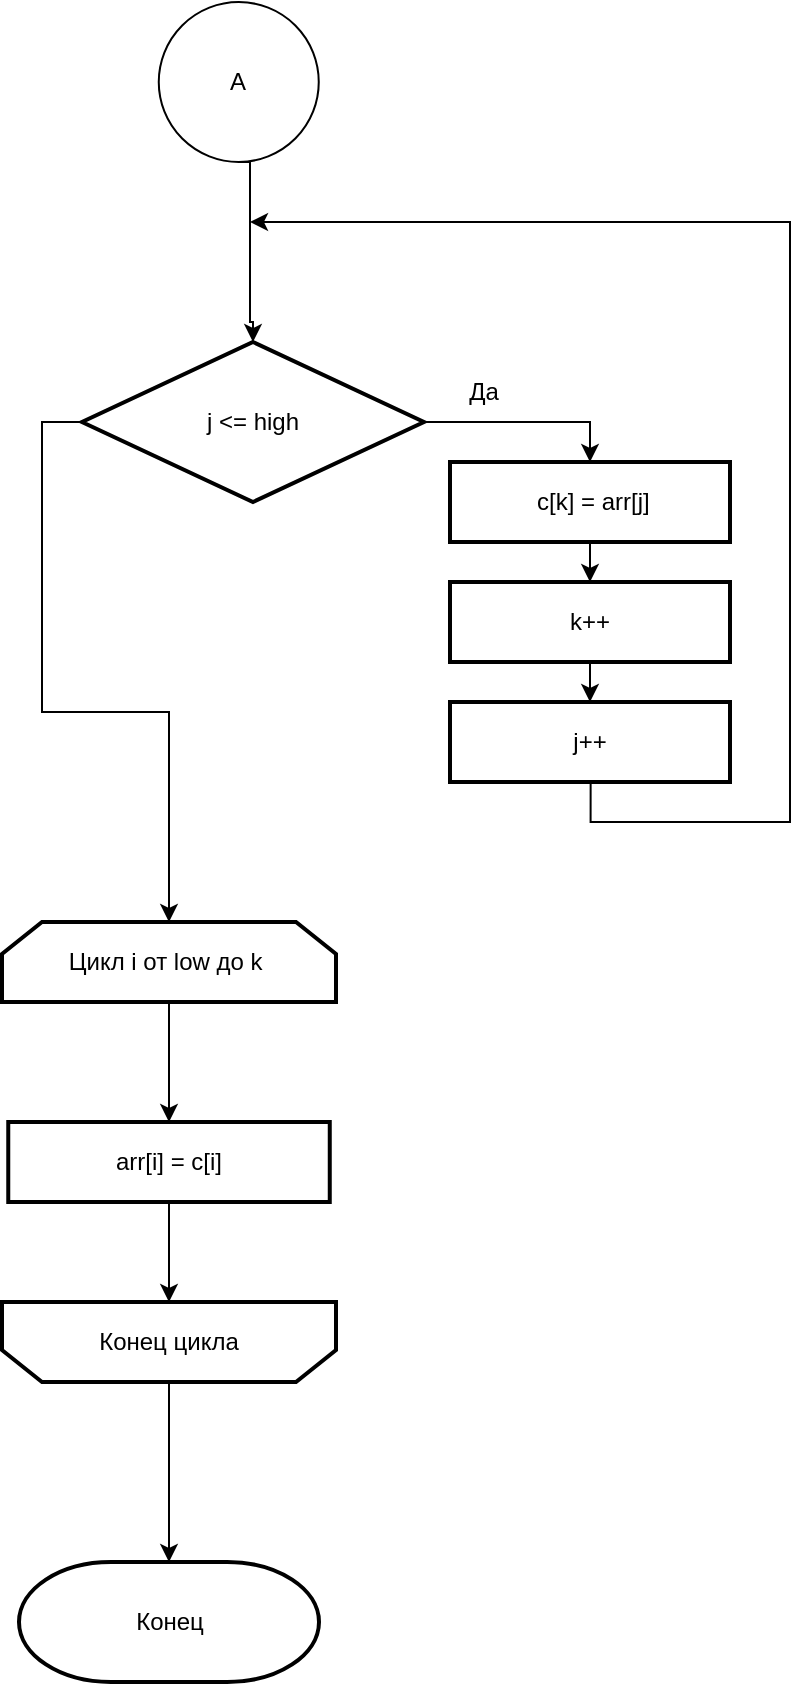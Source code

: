 <mxfile version="20.4.0" type="device"><diagram id="CroADXsflz0Dek6ICbFJ" name="Страница 1"><mxGraphModel dx="1178" dy="-371" grid="1" gridSize="10" guides="1" tooltips="1" connect="1" arrows="1" fold="1" page="1" pageScale="1" pageWidth="827" pageHeight="1169" math="0" shadow="0"><root><mxCell id="0"/><mxCell id="1" parent="0"/><mxCell id="KFmwpznLglKFW0TgKIBv-3" value="Конец" style="strokeWidth=2;html=1;shape=mxgraph.flowchart.terminator;whiteSpace=wrap;" parent="1" vertex="1"><mxGeometry x="314.5" y="1980" width="150" height="60" as="geometry"/></mxCell><mxCell id="KFmwpznLglKFW0TgKIBv-51" style="edgeStyle=orthogonalEdgeStyle;rounded=0;orthogonalLoop=1;jettySize=auto;html=1;exitX=0.5;exitY=1;exitDx=0;exitDy=0;entryX=0.5;entryY=0;entryDx=0;entryDy=0;" parent="1" source="KFmwpznLglKFW0TgKIBv-6" target="KFmwpznLglKFW0TgKIBv-50" edge="1"><mxGeometry relative="1" as="geometry"/></mxCell><mxCell id="KFmwpznLglKFW0TgKIBv-6" value="Цикл i от low до k&amp;nbsp;" style="shape=loopLimit;whiteSpace=wrap;html=1;strokeWidth=2;direction=east;" parent="1" vertex="1"><mxGeometry x="306" y="1660" width="167" height="40" as="geometry"/></mxCell><mxCell id="KFmwpznLglKFW0TgKIBv-31" style="edgeStyle=orthogonalEdgeStyle;rounded=0;orthogonalLoop=1;jettySize=auto;html=1;exitX=0.5;exitY=0;exitDx=0;exitDy=0;entryX=0.5;entryY=0;entryDx=0;entryDy=0;entryPerimeter=0;" parent="1" source="KFmwpznLglKFW0TgKIBv-7" target="KFmwpznLglKFW0TgKIBv-3" edge="1"><mxGeometry relative="1" as="geometry"/></mxCell><mxCell id="KFmwpznLglKFW0TgKIBv-7" value="Конец цикла" style="shape=loopLimit;whiteSpace=wrap;html=1;strokeWidth=2;direction=west;" parent="1" vertex="1"><mxGeometry x="306" y="1850" width="167" height="40" as="geometry"/></mxCell><mxCell id="KFmwpznLglKFW0TgKIBv-25" style="edgeStyle=orthogonalEdgeStyle;rounded=0;orthogonalLoop=1;jettySize=auto;html=1;exitX=1;exitY=0.5;exitDx=0;exitDy=0;entryX=0.5;entryY=0;entryDx=0;entryDy=0;" parent="1" source="KFmwpznLglKFW0TgKIBv-16" target="wpfBtWxRIuTJixy7whRv-2" edge="1"><mxGeometry relative="1" as="geometry"><mxPoint x="600.32" y="1460" as="targetPoint"/></mxGeometry></mxCell><mxCell id="KFmwpznLglKFW0TgKIBv-30" style="edgeStyle=orthogonalEdgeStyle;rounded=0;orthogonalLoop=1;jettySize=auto;html=1;exitX=0;exitY=0.5;exitDx=0;exitDy=0;entryX=0.5;entryY=0;entryDx=0;entryDy=0;" parent="1" source="KFmwpznLglKFW0TgKIBv-16" target="KFmwpznLglKFW0TgKIBv-6" edge="1"><mxGeometry relative="1" as="geometry"/></mxCell><mxCell id="KFmwpznLglKFW0TgKIBv-16" value="j &amp;lt;= high" style="rhombus;whiteSpace=wrap;html=1;strokeWidth=2;" parent="1" vertex="1"><mxGeometry x="345.99" y="1370" width="171" height="80" as="geometry"/></mxCell><mxCell id="KFmwpznLglKFW0TgKIBv-29" style="edgeStyle=orthogonalEdgeStyle;rounded=0;orthogonalLoop=1;jettySize=auto;html=1;exitX=0.5;exitY=1;exitDx=0;exitDy=0;" parent="1" edge="1"><mxGeometry relative="1" as="geometry"><mxPoint x="430" y="1310" as="targetPoint"/><Array as="points"><mxPoint x="600" y="1610"/><mxPoint x="700" y="1610"/><mxPoint x="700" y="1310"/></Array><mxPoint x="600.32" y="1590" as="sourcePoint"/></mxGeometry></mxCell><mxCell id="KFmwpznLglKFW0TgKIBv-26" style="edgeStyle=orthogonalEdgeStyle;rounded=0;orthogonalLoop=1;jettySize=auto;html=1;exitX=0.5;exitY=1;exitDx=0;exitDy=0;entryX=0.5;entryY=0;entryDx=0;entryDy=0;" parent="1" source="KFmwpznLglKFW0TgKIBv-23" target="KFmwpznLglKFW0TgKIBv-16" edge="1"><mxGeometry relative="1" as="geometry"><Array as="points"><mxPoint x="430" y="1280"/><mxPoint x="430" y="1360"/></Array></mxGeometry></mxCell><mxCell id="KFmwpznLglKFW0TgKIBv-23" value="А" style="ellipse;whiteSpace=wrap;html=1;aspect=fixed;" parent="1" vertex="1"><mxGeometry x="384.38" y="1200" width="80" height="80" as="geometry"/></mxCell><mxCell id="KFmwpznLglKFW0TgKIBv-52" style="edgeStyle=orthogonalEdgeStyle;rounded=0;orthogonalLoop=1;jettySize=auto;html=1;exitX=0.5;exitY=1;exitDx=0;exitDy=0;entryX=0.5;entryY=1;entryDx=0;entryDy=0;" parent="1" source="KFmwpznLglKFW0TgKIBv-50" target="KFmwpznLglKFW0TgKIBv-7" edge="1"><mxGeometry relative="1" as="geometry"/></mxCell><mxCell id="KFmwpznLglKFW0TgKIBv-50" value="arr[i] = c[i]" style="rounded=0;whiteSpace=wrap;html=1;absoluteArcSize=1;arcSize=14;strokeWidth=2;" parent="1" vertex="1"><mxGeometry x="309.13" y="1760" width="160.75" height="40" as="geometry"/></mxCell><mxCell id="KFmwpznLglKFW0TgKIBv-53" value="Да" style="text;html=1;strokeColor=none;fillColor=none;align=center;verticalAlign=middle;whiteSpace=wrap;rounded=0;" parent="1" vertex="1"><mxGeometry x="516.99" y="1380" width="60" height="30" as="geometry"/></mxCell><mxCell id="wpfBtWxRIuTJixy7whRv-1" style="edgeStyle=none;rounded=0;orthogonalLoop=1;jettySize=auto;html=1;exitX=0.5;exitY=1;exitDx=0;exitDy=0;entryX=0.5;entryY=0;entryDx=0;entryDy=0;" edge="1" parent="1" source="wpfBtWxRIuTJixy7whRv-2" target="wpfBtWxRIuTJixy7whRv-4"><mxGeometry relative="1" as="geometry"/></mxCell><mxCell id="wpfBtWxRIuTJixy7whRv-2" value="&amp;nbsp;c[k] = arr[j]" style="rounded=0;whiteSpace=wrap;html=1;absoluteArcSize=1;arcSize=14;strokeWidth=2;" vertex="1" parent="1"><mxGeometry x="530" y="1430" width="140" height="40" as="geometry"/></mxCell><mxCell id="wpfBtWxRIuTJixy7whRv-3" style="edgeStyle=none;rounded=0;orthogonalLoop=1;jettySize=auto;html=1;exitX=0.5;exitY=1;exitDx=0;exitDy=0;entryX=0.5;entryY=0;entryDx=0;entryDy=0;" edge="1" parent="1" source="wpfBtWxRIuTJixy7whRv-4" target="wpfBtWxRIuTJixy7whRv-5"><mxGeometry relative="1" as="geometry"/></mxCell><mxCell id="wpfBtWxRIuTJixy7whRv-4" value="k++" style="rounded=0;whiteSpace=wrap;html=1;absoluteArcSize=1;arcSize=14;strokeWidth=2;" vertex="1" parent="1"><mxGeometry x="530" y="1490" width="140" height="40" as="geometry"/></mxCell><mxCell id="wpfBtWxRIuTJixy7whRv-5" value="j++" style="rounded=0;whiteSpace=wrap;html=1;absoluteArcSize=1;arcSize=14;strokeWidth=2;" vertex="1" parent="1"><mxGeometry x="530" y="1550" width="140" height="40" as="geometry"/></mxCell></root></mxGraphModel></diagram></mxfile>